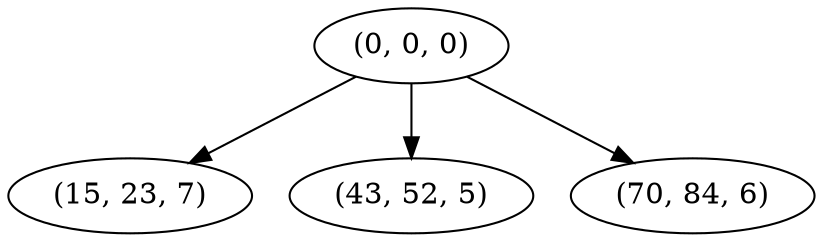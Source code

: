digraph tree {
    "(0, 0, 0)";
    "(15, 23, 7)";
    "(43, 52, 5)";
    "(70, 84, 6)";
    "(0, 0, 0)" -> "(15, 23, 7)";
    "(0, 0, 0)" -> "(43, 52, 5)";
    "(0, 0, 0)" -> "(70, 84, 6)";
}
